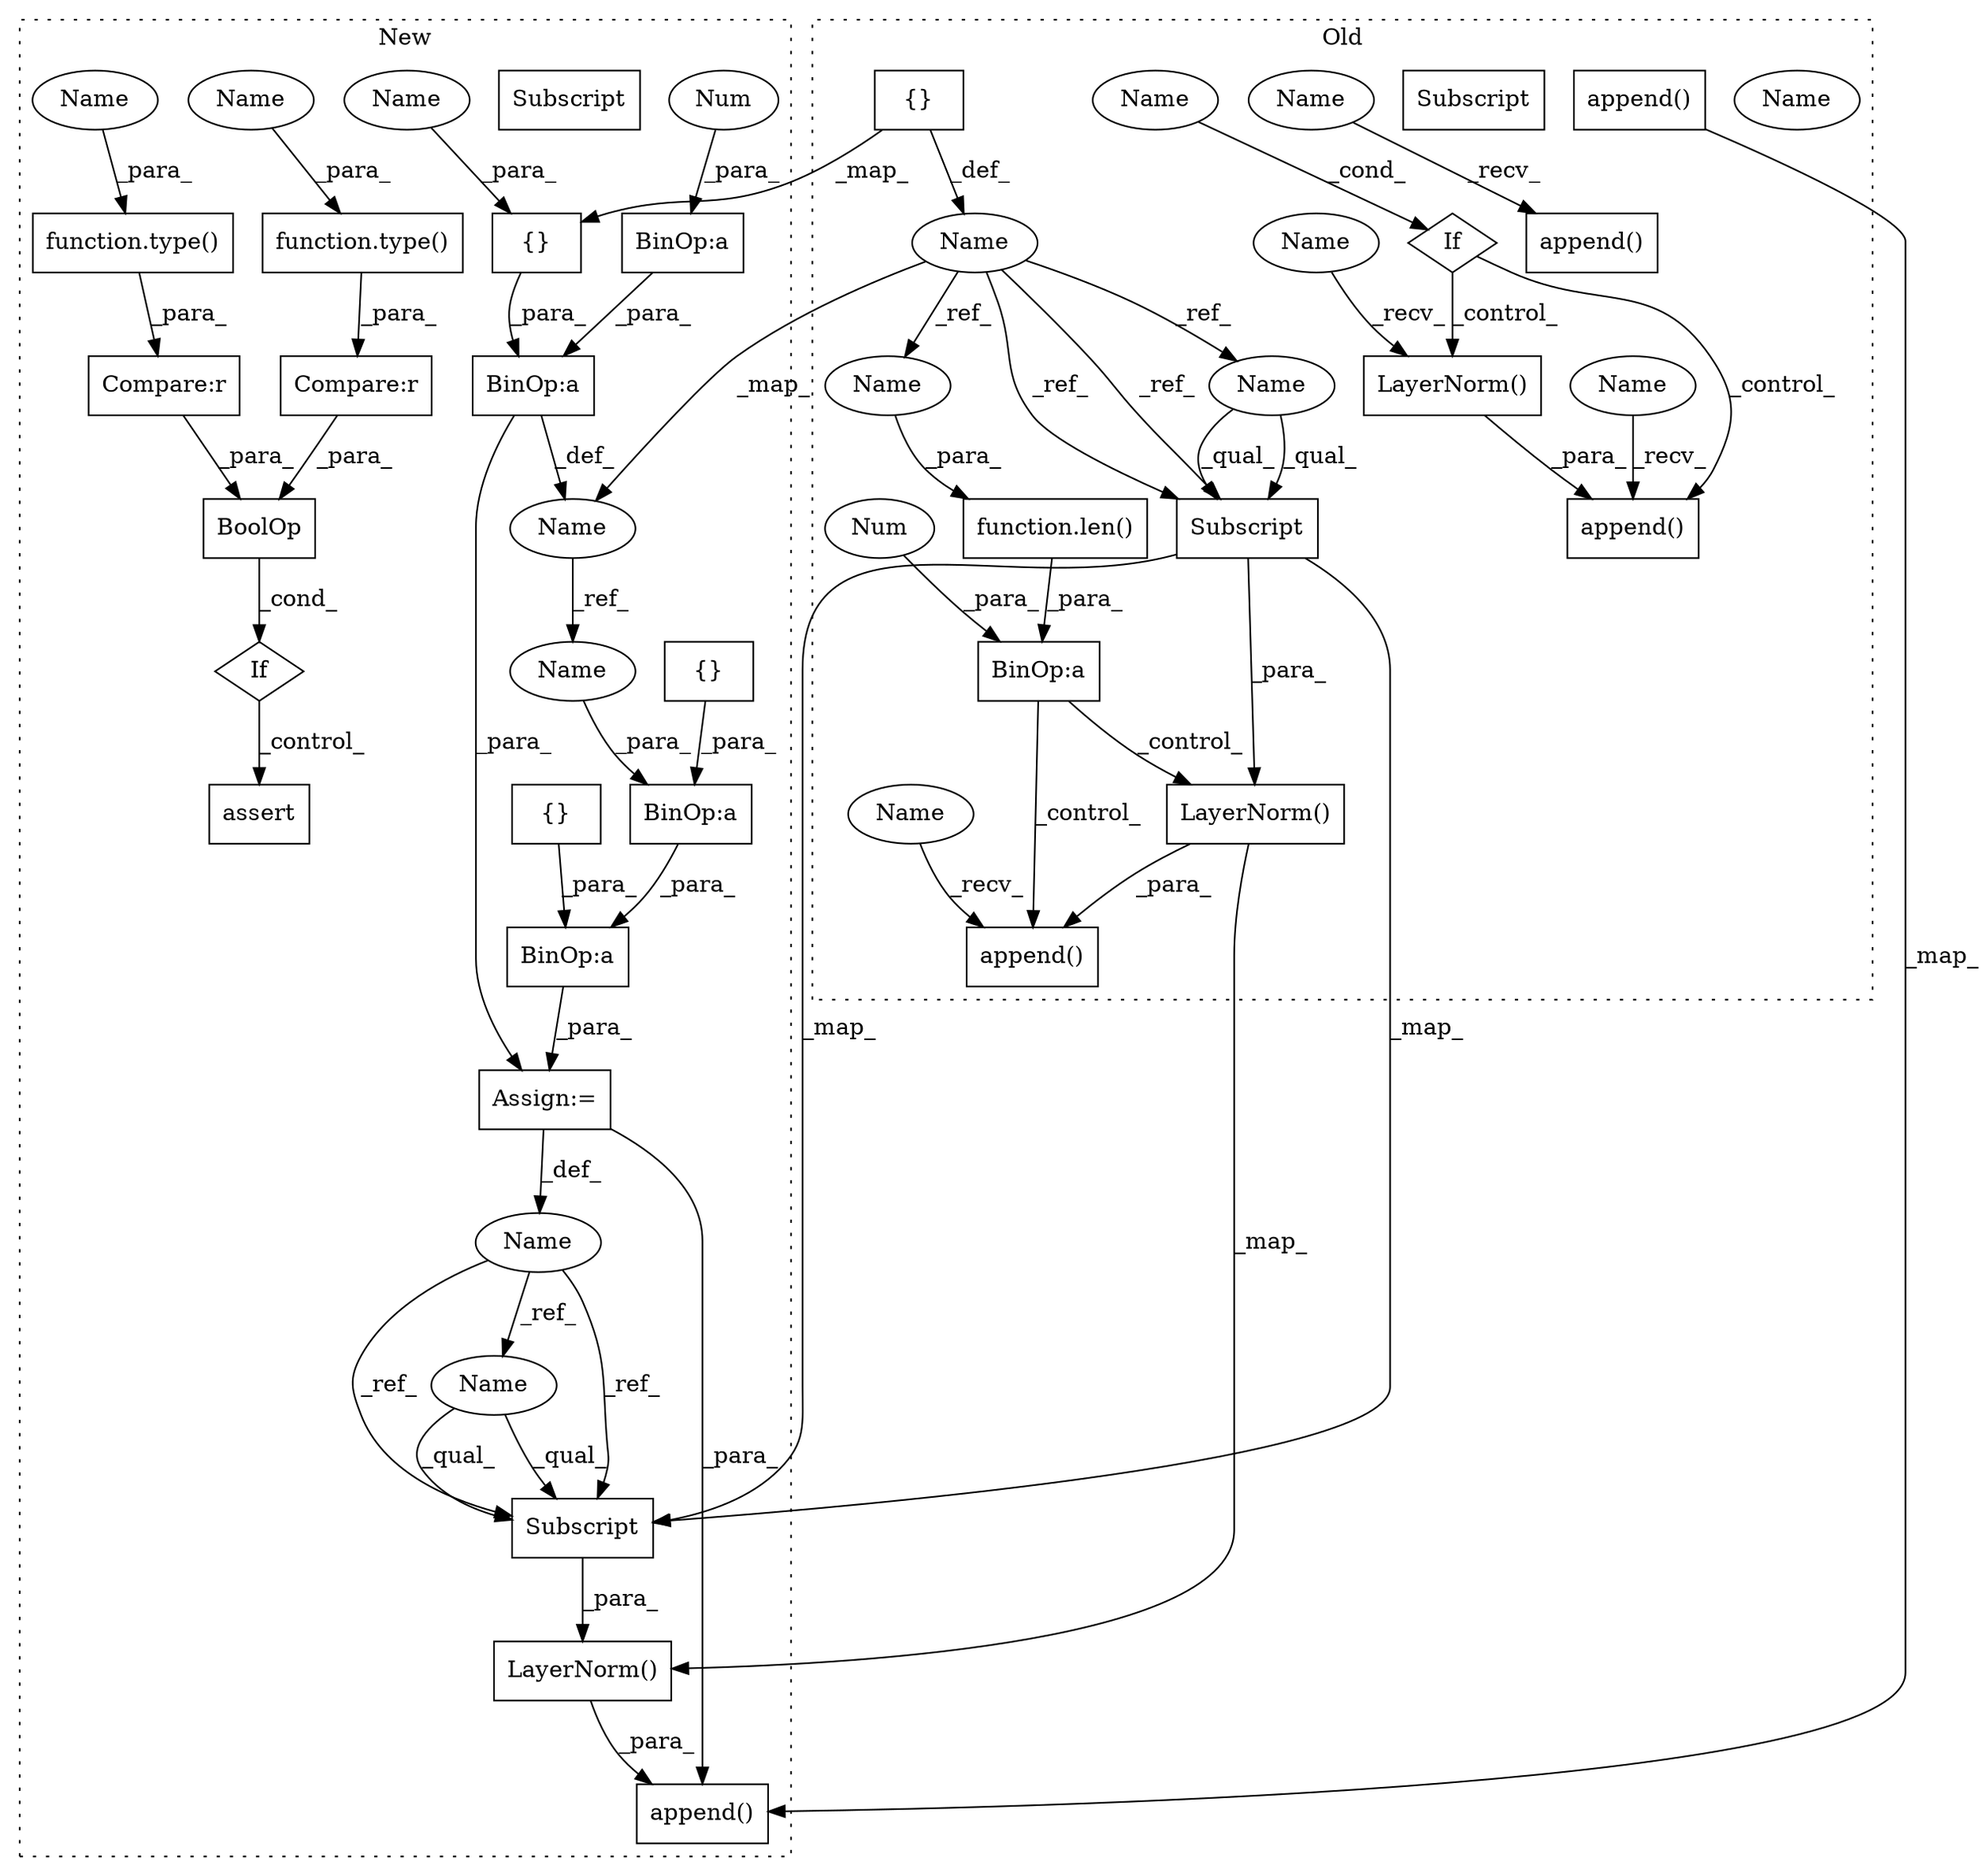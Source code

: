 digraph G {
subgraph cluster0 {
1 [label="append()" a="75" s="1360,1404" l="19,1" shape="box"];
4 [label="append()" a="75" s="1414,1647" l="19,1" shape="box"];
5 [label="If" a="96" s="1333,1346" l="3,14" shape="diamond"];
6 [label="append()" a="75" s="1742,1793" l="19,1" shape="box"];
10 [label="LayerNorm()" a="75" s="1379,1403" l="13,1" shape="box"];
13 [label="Name" a="87" s="1336" l="10" shape="ellipse"];
14 [label="BinOp:a" a="82" s="1692" l="3" shape="box"];
15 [label="Num" a="76" s="1695" l="1" shape="ellipse"];
16 [label="function.len()" a="75" s="1672,1691" l="4,1" shape="box"];
17 [label="{}" a="59" s="1268,1284" l="1,0" shape="box"];
26 [label="Name" a="87" s="1250" l="15" shape="ellipse"];
28 [label="Subscript" a="63" s="1774,0" l="18,0" shape="box"];
31 [label="LayerNorm()" a="75" s="1761,1792" l="13,1" shape="box"];
34 [label="append()" a="75" s="2073,2298" l="19,1" shape="box"];
36 [label="Name" a="87" s="1676" l="15" shape="ellipse"];
37 [label="Subscript" a="63" s="1774,0" l="18,0" shape="box"];
38 [label="Name" a="87" s="1774" l="15" shape="ellipse"];
39 [label="Name" a="87" s="1379" l="2" shape="ellipse"];
40 [label="Name" a="87" s="1742" l="11" shape="ellipse"];
41 [label="Name" a="87" s="1360" l="11" shape="ellipse"];
42 [label="Name" a="87" s="1414" l="11" shape="ellipse"];
43 [label="Name" a="87" s="1336" l="10" shape="ellipse"];
label = "Old";
style="dotted";
}
subgraph cluster1 {
2 [label="If" a="96" s="1472,1535" l="0,14" shape="diamond"];
3 [label="Compare:r" a="40" s="1505" l="30" shape="box"];
7 [label="BoolOp" a="72" s="1472" l="63" shape="box"];
8 [label="Compare:r" a="40" s="1472" l="29" shape="box"];
9 [label="function.type()" a="75" s="1505,1525" l="5,1" shape="box"];
11 [label="assert" a="65" s="1549" l="7" shape="box"];
12 [label="function.type()" a="75" s="1472,1492" l="5,1" shape="box"];
18 [label="{}" a="59" s="1424,1440" l="1,0" shape="box"];
19 [label="BinOp:a" a="82" s="1677" l="33" shape="box"];
20 [label="BinOp:a" a="82" s="1689" l="3" shape="box"];
21 [label="BinOp:a" a="82" s="1441" l="3" shape="box"];
22 [label="BinOp:a" a="82" s="1453" l="3" shape="box"];
23 [label="{}" a="59" s="1676,1688" l="1,0" shape="box"];
24 [label="Num" a="76" s="1456" l="1" shape="ellipse"];
25 [label="{}" a="59" s="1710,1723" l="1,0" shape="box"];
27 [label="Name" a="87" s="1406" l="15" shape="ellipse"];
29 [label="Subscript" a="63" s="1873,0" l="13,0" shape="box"];
30 [label="Assign:=" a="68" s="1673" l="3" shape="box"];
32 [label="LayerNorm()" a="75" s="1860,1886" l="13,1" shape="box"];
33 [label="Name" a="87" s="1663" l="10" shape="ellipse"];
35 [label="append()" a="75" s="1841,1887" l="19,1" shape="box"];
44 [label="Name" a="87" s="1510" l="15" shape="ellipse"];
45 [label="Name" a="87" s="1425" l="15" shape="ellipse"];
46 [label="Name" a="87" s="1477" l="15" shape="ellipse"];
47 [label="Subscript" a="63" s="1873,0" l="13,0" shape="box"];
48 [label="Name" a="87" s="1873" l="10" shape="ellipse"];
49 [label="Name" a="87" s="1692" l="15" shape="ellipse"];
label = "New";
style="dotted";
}
2 -> 11 [label="_control_"];
3 -> 7 [label="_para_"];
5 -> 1 [label="_control_"];
5 -> 10 [label="_control_"];
7 -> 2 [label="_cond_"];
8 -> 7 [label="_para_"];
9 -> 3 [label="_para_"];
10 -> 1 [label="_para_"];
12 -> 8 [label="_para_"];
14 -> 6 [label="_control_"];
14 -> 31 [label="_control_"];
15 -> 14 [label="_para_"];
16 -> 14 [label="_para_"];
17 -> 26 [label="_def_"];
17 -> 18 [label="_map_"];
18 -> 21 [label="_para_"];
19 -> 30 [label="_para_"];
20 -> 19 [label="_para_"];
21 -> 27 [label="_def_"];
21 -> 30 [label="_para_"];
22 -> 21 [label="_para_"];
23 -> 20 [label="_para_"];
24 -> 22 [label="_para_"];
25 -> 19 [label="_para_"];
26 -> 37 [label="_ref_"];
26 -> 38 [label="_ref_"];
26 -> 27 [label="_map_"];
26 -> 37 [label="_ref_"];
26 -> 36 [label="_ref_"];
27 -> 49 [label="_ref_"];
30 -> 33 [label="_def_"];
30 -> 35 [label="_para_"];
31 -> 6 [label="_para_"];
31 -> 32 [label="_map_"];
32 -> 35 [label="_para_"];
33 -> 47 [label="_ref_"];
33 -> 48 [label="_ref_"];
33 -> 47 [label="_ref_"];
34 -> 35 [label="_map_"];
36 -> 16 [label="_para_"];
37 -> 47 [label="_map_"];
37 -> 31 [label="_para_"];
37 -> 47 [label="_map_"];
38 -> 37 [label="_qual_"];
38 -> 37 [label="_qual_"];
39 -> 10 [label="_recv_"];
40 -> 6 [label="_recv_"];
41 -> 1 [label="_recv_"];
42 -> 4 [label="_recv_"];
43 -> 5 [label="_cond_"];
44 -> 9 [label="_para_"];
45 -> 18 [label="_para_"];
46 -> 12 [label="_para_"];
47 -> 32 [label="_para_"];
48 -> 47 [label="_qual_"];
48 -> 47 [label="_qual_"];
49 -> 20 [label="_para_"];
}